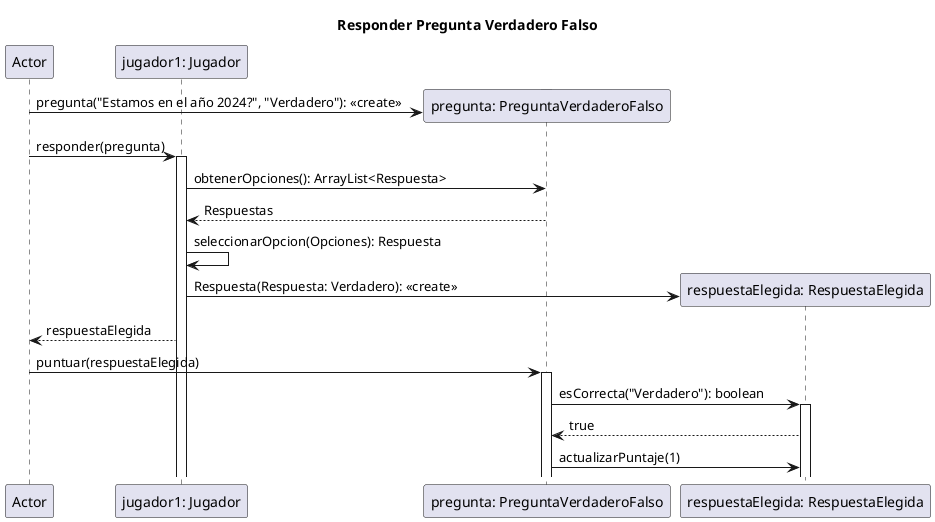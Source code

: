 @startuml
'https://plantuml.com/sequence-diagram


title Responder Pregunta Verdadero Falso

participant Actor as Actor
participant "jugador1: Jugador" as jugador1
participant "pregunta: PreguntaVerdaderoFalso" as pregunta
participant "respuestaElegida: RespuestaElegida" as respuestaElegida

activate pregunta
create pregunta
Actor -> pregunta: pregunta("Estamos en el año 2024?", "Verdadero"): <<create>>
deactivate pregunta

Actor -> jugador1: responder(pregunta)
activate jugador1
jugador1 -> pregunta: obtenerOpciones(): ArrayList<Respuesta>
pregunta --> jugador1: Respuestas

jugador1 -> jugador1: seleccionarOpcion(Opciones): Respuesta

create respuestaElegida
jugador1 -> respuestaElegida: Respuesta(Respuesta: Verdadero): <<create>>
jugador1 --> Actor: respuestaElegida



Actor -> pregunta: puntuar(respuestaElegida)
Activate pregunta

pregunta -> respuestaElegida: esCorrecta("Verdadero"): boolean
Activate respuestaElegida
respuestaElegida --> pregunta: true

pregunta -> respuestaElegida: actualizarPuntaje(1)




'respuesta = seleccionarOpcion(Opciones): Respuesta'
'pregunta puntuar(respuesta, jugador1)'





@enduml